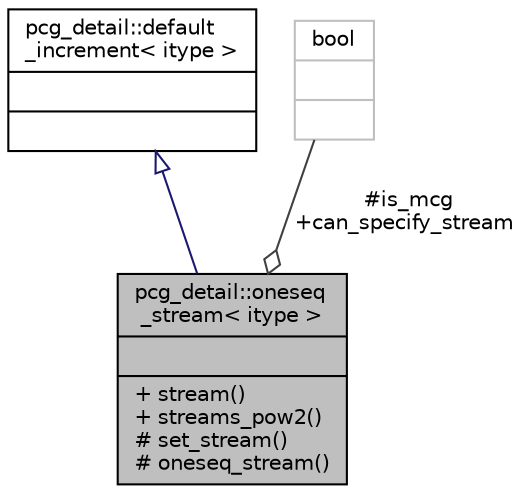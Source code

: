 digraph "pcg_detail::oneseq_stream&lt; itype &gt;"
{
 // LATEX_PDF_SIZE
  edge [fontname="Helvetica",fontsize="10",labelfontname="Helvetica",labelfontsize="10"];
  node [fontname="Helvetica",fontsize="10",shape=record];
  Node1 [label="{pcg_detail::oneseq\l_stream\< itype \>\n||+ stream()\l+ streams_pow2()\l# set_stream()\l# oneseq_stream()\l}",height=0.2,width=0.4,color="black", fillcolor="grey75", style="filled", fontcolor="black",tooltip=" "];
  Node2 -> Node1 [dir="back",color="midnightblue",fontsize="10",style="solid",arrowtail="onormal",fontname="Helvetica"];
  Node2 [label="{pcg_detail::default\l_increment\< itype \>\n||}",height=0.2,width=0.4,color="black", fillcolor="white", style="filled",URL="$structpcg__detail_1_1default__increment.html",tooltip=" "];
  Node3 -> Node1 [color="grey25",fontsize="10",style="solid",label=" #is_mcg\n+can_specify_stream" ,arrowhead="odiamond",fontname="Helvetica"];
  Node3 [label="{bool\n||}",height=0.2,width=0.4,color="grey75", fillcolor="white", style="filled",tooltip=" "];
}
